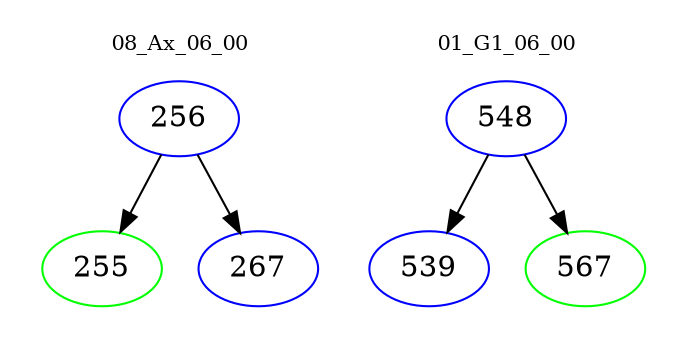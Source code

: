 digraph{
subgraph cluster_0 {
color = white
label = "08_Ax_06_00";
fontsize=10;
T0_256 [label="256", color="blue"]
T0_256 -> T0_255 [color="black"]
T0_255 [label="255", color="green"]
T0_256 -> T0_267 [color="black"]
T0_267 [label="267", color="blue"]
}
subgraph cluster_1 {
color = white
label = "01_G1_06_00";
fontsize=10;
T1_548 [label="548", color="blue"]
T1_548 -> T1_539 [color="black"]
T1_539 [label="539", color="blue"]
T1_548 -> T1_567 [color="black"]
T1_567 [label="567", color="green"]
}
}
